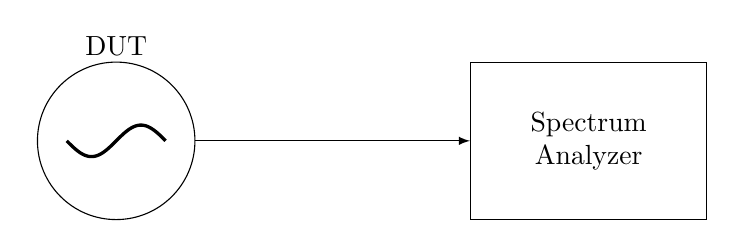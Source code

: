 \usetikzlibrary{arrows.meta}
\begin{tikzpicture}[scale=1]

\node[draw,circle,minimum height=2cm] (dut) at (0,0) {};
\begin{scope}[shift={(0,0)},scale=0.2]
 \draw[color=black, samples=100,domain=-3.14:3.14,very thick]   plot (\x,{sin(\x r)});
  \end{scope}
\node[] (DUT) at (0,1.2) {DUT};

\node[draw,align=center,minimum height=2cm,minimum width=3cm] (SA) at (6,0) {Spectrum\\Analyzer};

\draw[-latex] (dut) -- (SA);

\end{tikzpicture}
